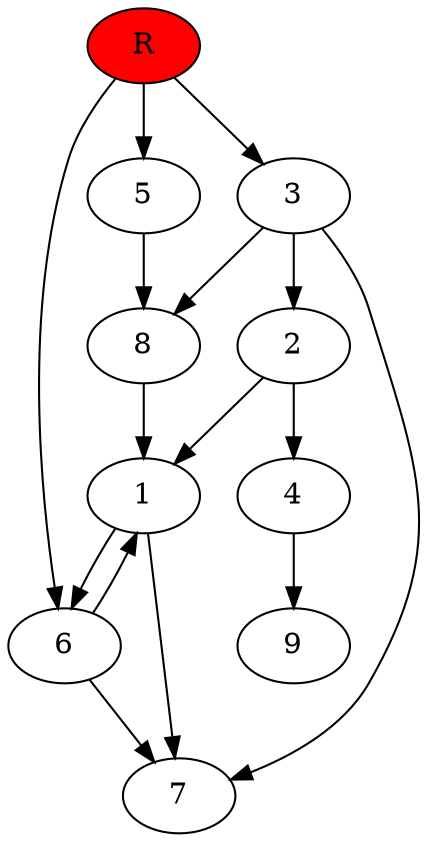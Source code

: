 digraph prb21145 {
	1
	2
	3
	4
	5
	6
	7
	8
	R [fillcolor="#ff0000" style=filled]
	1 -> 6
	1 -> 7
	2 -> 1
	2 -> 4
	3 -> 2
	3 -> 7
	3 -> 8
	4 -> 9
	5 -> 8
	6 -> 1
	6 -> 7
	8 -> 1
	R -> 3
	R -> 5
	R -> 6
}
